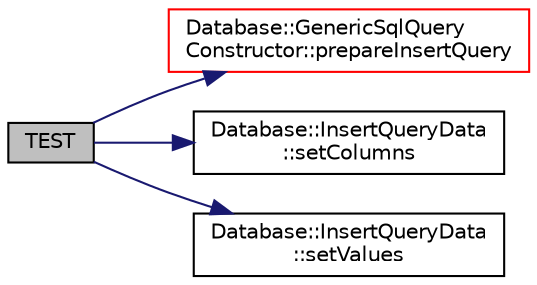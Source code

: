 digraph "TEST"
{
 // LATEX_PDF_SIZE
  edge [fontname="Helvetica",fontsize="10",labelfontname="Helvetica",labelfontsize="10"];
  node [fontname="Helvetica",fontsize="10",shape=record];
  rankdir="LR";
  Node1 [label="TEST",height=0.2,width=0.4,color="black", fillcolor="grey75", style="filled", fontcolor="black",tooltip=" "];
  Node1 -> Node2 [color="midnightblue",fontsize="10",style="solid",fontname="Helvetica"];
  Node2 [label="Database::GenericSqlQuery\lConstructor::prepareInsertQuery",height=0.2,width=0.4,color="red", fillcolor="white", style="filled",URL="$class_database_1_1_generic_sql_query_constructor.html#ac1d513f9a2812a65d663355999d1893a",tooltip=" "];
  Node1 -> Node11 [color="midnightblue",fontsize="10",style="solid",fontname="Helvetica"];
  Node11 [label="Database::InsertQueryData\l::setColumns",height=0.2,width=0.4,color="black", fillcolor="white", style="filled",URL="$class_database_1_1_insert_query_data.html#ad5559c694413325527ab752c01dd1ca8",tooltip=" "];
  Node1 -> Node12 [color="midnightblue",fontsize="10",style="solid",fontname="Helvetica"];
  Node12 [label="Database::InsertQueryData\l::setValues",height=0.2,width=0.4,color="black", fillcolor="white", style="filled",URL="$class_database_1_1_insert_query_data.html#a5140196bba75c14512d5f967bd6ee152",tooltip=" "];
}
